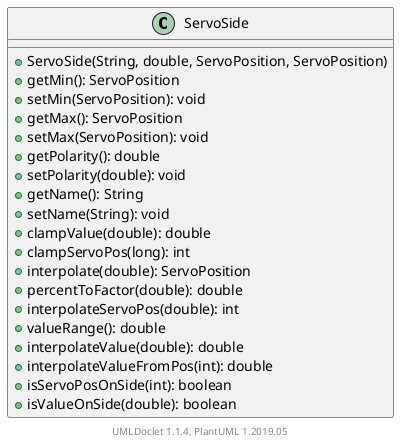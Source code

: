 @startuml

    class ServoSide [[ServoSide.html]] {
        +ServoSide(String, double, ServoPosition, ServoPosition)
        +getMin(): ServoPosition
        +setMin(ServoPosition): void
        +getMax(): ServoPosition
        +setMax(ServoPosition): void
        +getPolarity(): double
        +setPolarity(double): void
        +getName(): String
        +setName(String): void
        +clampValue(double): double
        +clampServoPos(long): int
        +interpolate(double): ServoPosition
        +percentToFactor(double): double
        +interpolateServoPos(double): int
        +valueRange(): double
        +interpolateValue(double): double
        +interpolateValueFromPos(int): double
        +isServoPosOnSide(int): boolean
        +isValueOnSide(double): boolean
    }


    center footer UMLDoclet 1.1.4, PlantUML 1.2019.05
@enduml
